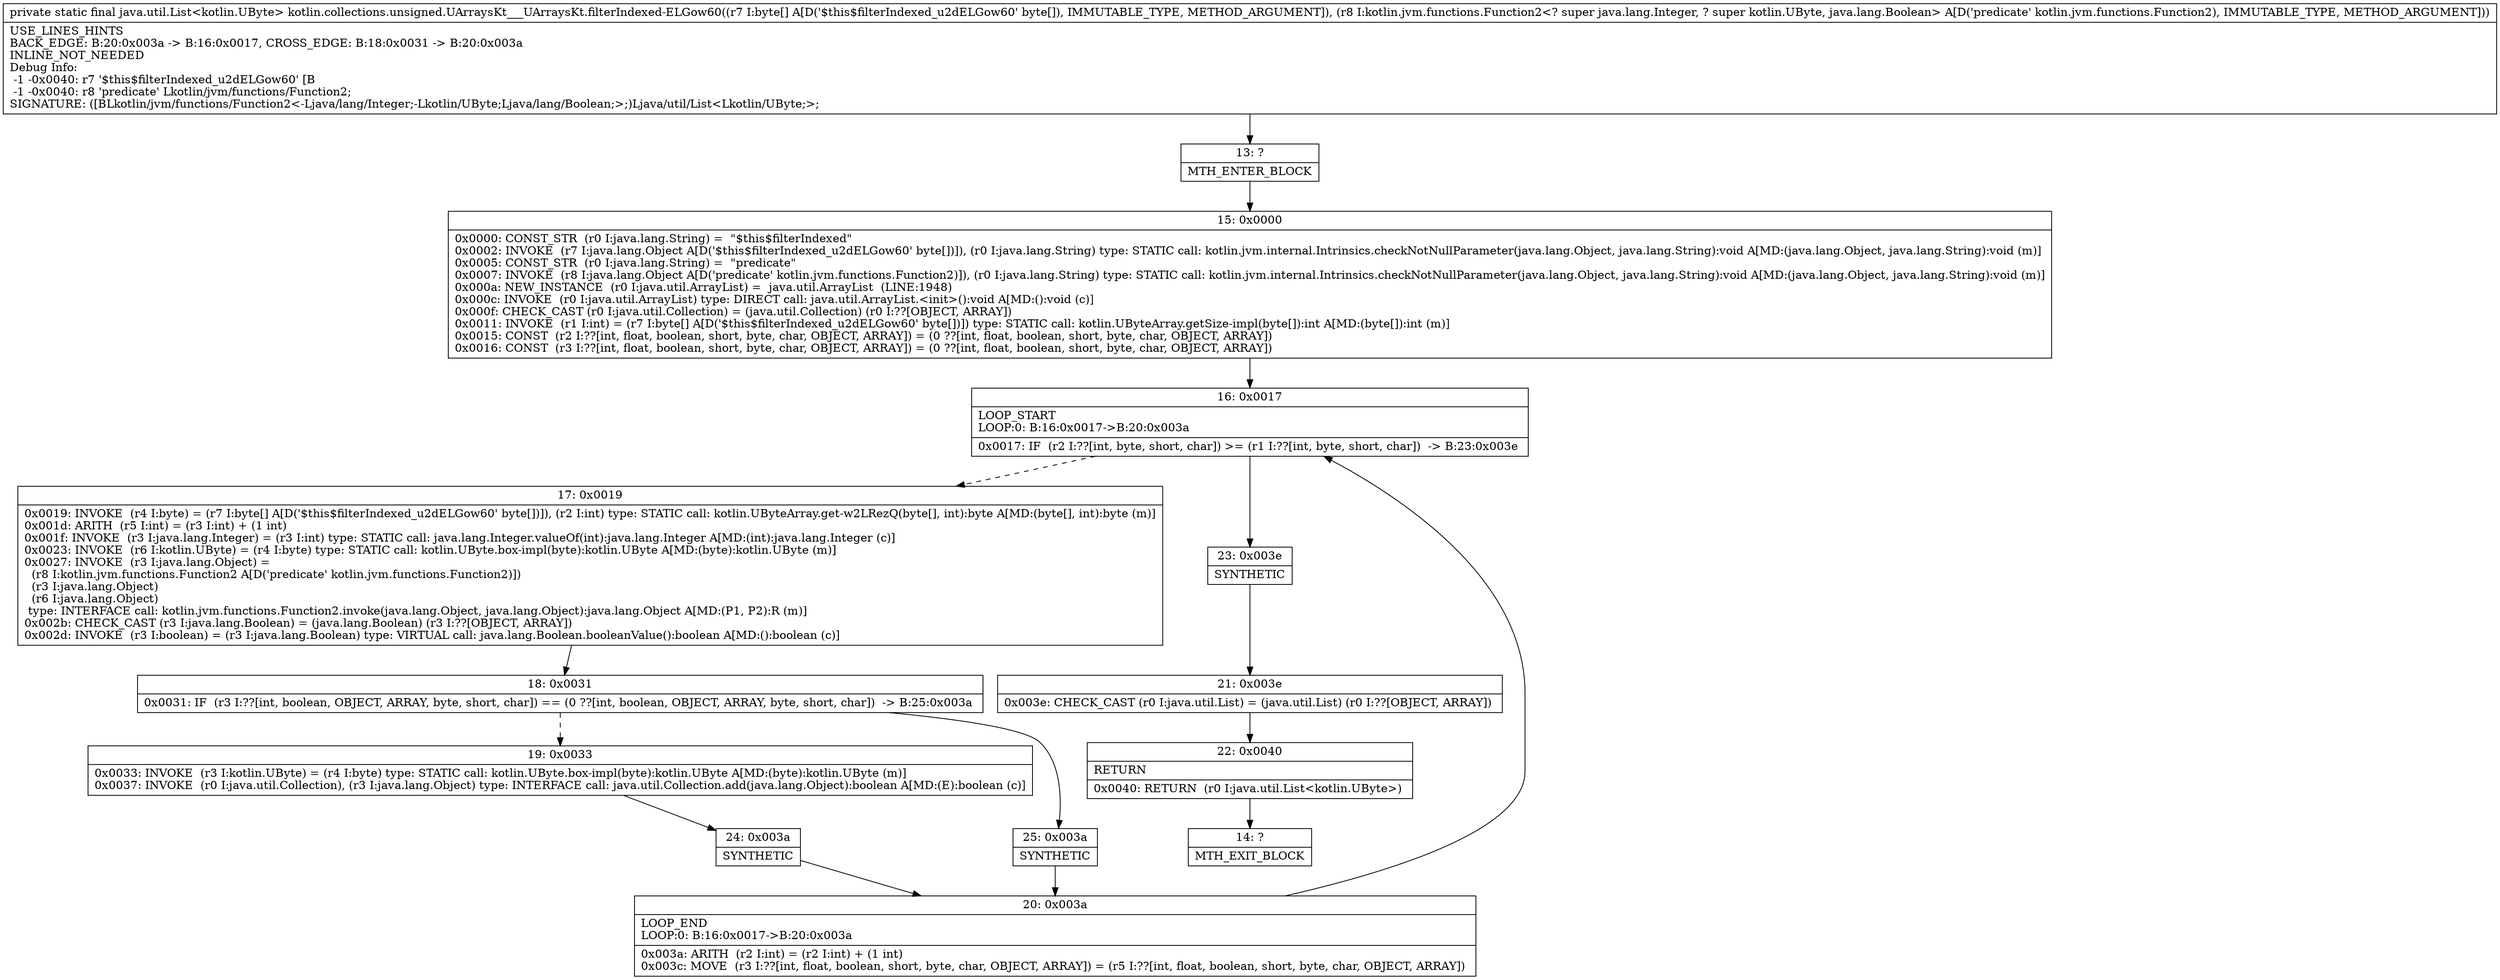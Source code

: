 digraph "CFG forkotlin.collections.unsigned.UArraysKt___UArraysKt.filterIndexed\-ELGow60([BLkotlin\/jvm\/functions\/Function2;)Ljava\/util\/List;" {
Node_13 [shape=record,label="{13\:\ ?|MTH_ENTER_BLOCK\l}"];
Node_15 [shape=record,label="{15\:\ 0x0000|0x0000: CONST_STR  (r0 I:java.lang.String) =  \"$this$filterIndexed\" \l0x0002: INVOKE  (r7 I:java.lang.Object A[D('$this$filterIndexed_u2dELGow60' byte[])]), (r0 I:java.lang.String) type: STATIC call: kotlin.jvm.internal.Intrinsics.checkNotNullParameter(java.lang.Object, java.lang.String):void A[MD:(java.lang.Object, java.lang.String):void (m)]\l0x0005: CONST_STR  (r0 I:java.lang.String) =  \"predicate\" \l0x0007: INVOKE  (r8 I:java.lang.Object A[D('predicate' kotlin.jvm.functions.Function2)]), (r0 I:java.lang.String) type: STATIC call: kotlin.jvm.internal.Intrinsics.checkNotNullParameter(java.lang.Object, java.lang.String):void A[MD:(java.lang.Object, java.lang.String):void (m)]\l0x000a: NEW_INSTANCE  (r0 I:java.util.ArrayList) =  java.util.ArrayList  (LINE:1948)\l0x000c: INVOKE  (r0 I:java.util.ArrayList) type: DIRECT call: java.util.ArrayList.\<init\>():void A[MD:():void (c)]\l0x000f: CHECK_CAST (r0 I:java.util.Collection) = (java.util.Collection) (r0 I:??[OBJECT, ARRAY]) \l0x0011: INVOKE  (r1 I:int) = (r7 I:byte[] A[D('$this$filterIndexed_u2dELGow60' byte[])]) type: STATIC call: kotlin.UByteArray.getSize\-impl(byte[]):int A[MD:(byte[]):int (m)]\l0x0015: CONST  (r2 I:??[int, float, boolean, short, byte, char, OBJECT, ARRAY]) = (0 ??[int, float, boolean, short, byte, char, OBJECT, ARRAY]) \l0x0016: CONST  (r3 I:??[int, float, boolean, short, byte, char, OBJECT, ARRAY]) = (0 ??[int, float, boolean, short, byte, char, OBJECT, ARRAY]) \l}"];
Node_16 [shape=record,label="{16\:\ 0x0017|LOOP_START\lLOOP:0: B:16:0x0017\-\>B:20:0x003a\l|0x0017: IF  (r2 I:??[int, byte, short, char]) \>= (r1 I:??[int, byte, short, char])  \-\> B:23:0x003e \l}"];
Node_17 [shape=record,label="{17\:\ 0x0019|0x0019: INVOKE  (r4 I:byte) = (r7 I:byte[] A[D('$this$filterIndexed_u2dELGow60' byte[])]), (r2 I:int) type: STATIC call: kotlin.UByteArray.get\-w2LRezQ(byte[], int):byte A[MD:(byte[], int):byte (m)]\l0x001d: ARITH  (r5 I:int) = (r3 I:int) + (1 int) \l0x001f: INVOKE  (r3 I:java.lang.Integer) = (r3 I:int) type: STATIC call: java.lang.Integer.valueOf(int):java.lang.Integer A[MD:(int):java.lang.Integer (c)]\l0x0023: INVOKE  (r6 I:kotlin.UByte) = (r4 I:byte) type: STATIC call: kotlin.UByte.box\-impl(byte):kotlin.UByte A[MD:(byte):kotlin.UByte (m)]\l0x0027: INVOKE  (r3 I:java.lang.Object) = \l  (r8 I:kotlin.jvm.functions.Function2 A[D('predicate' kotlin.jvm.functions.Function2)])\l  (r3 I:java.lang.Object)\l  (r6 I:java.lang.Object)\l type: INTERFACE call: kotlin.jvm.functions.Function2.invoke(java.lang.Object, java.lang.Object):java.lang.Object A[MD:(P1, P2):R (m)]\l0x002b: CHECK_CAST (r3 I:java.lang.Boolean) = (java.lang.Boolean) (r3 I:??[OBJECT, ARRAY]) \l0x002d: INVOKE  (r3 I:boolean) = (r3 I:java.lang.Boolean) type: VIRTUAL call: java.lang.Boolean.booleanValue():boolean A[MD:():boolean (c)]\l}"];
Node_18 [shape=record,label="{18\:\ 0x0031|0x0031: IF  (r3 I:??[int, boolean, OBJECT, ARRAY, byte, short, char]) == (0 ??[int, boolean, OBJECT, ARRAY, byte, short, char])  \-\> B:25:0x003a \l}"];
Node_19 [shape=record,label="{19\:\ 0x0033|0x0033: INVOKE  (r3 I:kotlin.UByte) = (r4 I:byte) type: STATIC call: kotlin.UByte.box\-impl(byte):kotlin.UByte A[MD:(byte):kotlin.UByte (m)]\l0x0037: INVOKE  (r0 I:java.util.Collection), (r3 I:java.lang.Object) type: INTERFACE call: java.util.Collection.add(java.lang.Object):boolean A[MD:(E):boolean (c)]\l}"];
Node_24 [shape=record,label="{24\:\ 0x003a|SYNTHETIC\l}"];
Node_20 [shape=record,label="{20\:\ 0x003a|LOOP_END\lLOOP:0: B:16:0x0017\-\>B:20:0x003a\l|0x003a: ARITH  (r2 I:int) = (r2 I:int) + (1 int) \l0x003c: MOVE  (r3 I:??[int, float, boolean, short, byte, char, OBJECT, ARRAY]) = (r5 I:??[int, float, boolean, short, byte, char, OBJECT, ARRAY]) \l}"];
Node_25 [shape=record,label="{25\:\ 0x003a|SYNTHETIC\l}"];
Node_23 [shape=record,label="{23\:\ 0x003e|SYNTHETIC\l}"];
Node_21 [shape=record,label="{21\:\ 0x003e|0x003e: CHECK_CAST (r0 I:java.util.List) = (java.util.List) (r0 I:??[OBJECT, ARRAY]) \l}"];
Node_22 [shape=record,label="{22\:\ 0x0040|RETURN\l|0x0040: RETURN  (r0 I:java.util.List\<kotlin.UByte\>) \l}"];
Node_14 [shape=record,label="{14\:\ ?|MTH_EXIT_BLOCK\l}"];
MethodNode[shape=record,label="{private static final java.util.List\<kotlin.UByte\> kotlin.collections.unsigned.UArraysKt___UArraysKt.filterIndexed\-ELGow60((r7 I:byte[] A[D('$this$filterIndexed_u2dELGow60' byte[]), IMMUTABLE_TYPE, METHOD_ARGUMENT]), (r8 I:kotlin.jvm.functions.Function2\<? super java.lang.Integer, ? super kotlin.UByte, java.lang.Boolean\> A[D('predicate' kotlin.jvm.functions.Function2), IMMUTABLE_TYPE, METHOD_ARGUMENT]))  | USE_LINES_HINTS\lBACK_EDGE: B:20:0x003a \-\> B:16:0x0017, CROSS_EDGE: B:18:0x0031 \-\> B:20:0x003a\lINLINE_NOT_NEEDED\lDebug Info:\l  \-1 \-0x0040: r7 '$this$filterIndexed_u2dELGow60' [B\l  \-1 \-0x0040: r8 'predicate' Lkotlin\/jvm\/functions\/Function2;\lSIGNATURE: ([BLkotlin\/jvm\/functions\/Function2\<\-Ljava\/lang\/Integer;\-Lkotlin\/UByte;Ljava\/lang\/Boolean;\>;)Ljava\/util\/List\<Lkotlin\/UByte;\>;\l}"];
MethodNode -> Node_13;Node_13 -> Node_15;
Node_15 -> Node_16;
Node_16 -> Node_17[style=dashed];
Node_16 -> Node_23;
Node_17 -> Node_18;
Node_18 -> Node_19[style=dashed];
Node_18 -> Node_25;
Node_19 -> Node_24;
Node_24 -> Node_20;
Node_20 -> Node_16;
Node_25 -> Node_20;
Node_23 -> Node_21;
Node_21 -> Node_22;
Node_22 -> Node_14;
}

